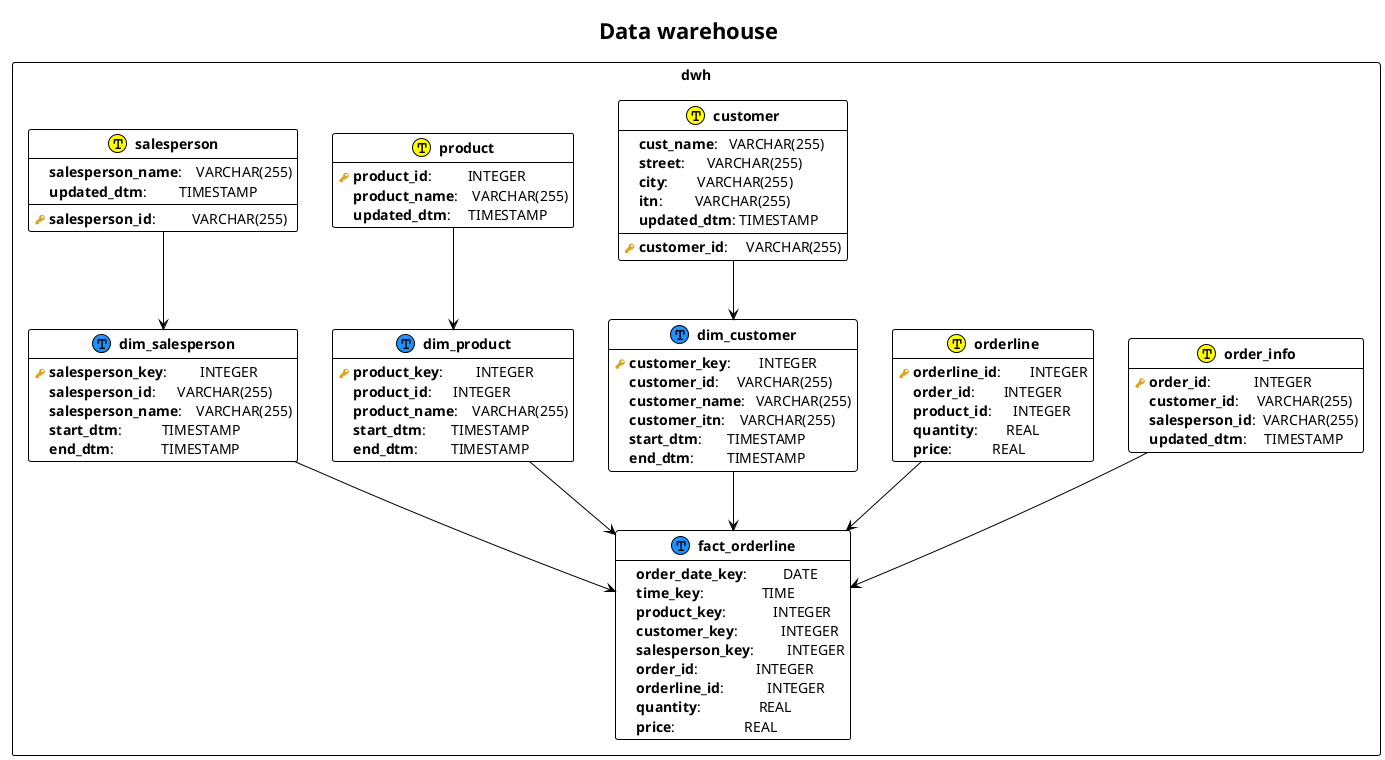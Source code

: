 @startuml
    !theme plain
    hide empty methods

    !procedure $schema($name, $slug)
        package "$name" as $slug <<Rectangle>>
    !endprocedure

    !procedure $table($name, $slug)
        entity "<b>$name</b>" as $slug << (T, DodgerBlue) >>
    !endprocedure

    !procedure $importtable($name, $slug)
        entity "<b>$name</b>" as $slug << (T, Yellow) >>
    !endprocedure

    !procedure $pk($name)
        <color:#GoldenRod><&key></color> <b>**$name**</b>
    !endprocedure

    !procedure $fk($name)
        <color:#Silver><&key></color> **$name**
    !endprocedure

    !procedure $uk($name)
        {field} <back:#Yellow> <color:#White><&media-record></color> **$name**
    !endprocedure

    !procedure $column($name)
        {field} <color:#White><&media-record></color> **$name**
    !endprocedure

    title "Data warehouse"

    $schema("dwh", "dwh") {
        $importtable("order_info", "order_info") {
            $pk("order_id"):            INTEGER
            $column("customer_id"):     VARCHAR(255)
            $column("salesperson_id"):  VARCHAR(255)
            $column("updated_dtm"):     TIMESTAMP
        }
        $importtable("orderline", "orderline") {
            $pk("orderline_id"):        INTEGER
            $column("order_id"):        INTEGER
            $column("product_id"):      INTEGER
            $column("quantity"):        REAL
            $column("price"):           REAL
        }
        $importtable("customer", "customer") {
            $pk("customer_id"):     VARCHAR(255)
            $column("cust_name"):   VARCHAR(255)
            $column("street"):      VARCHAR(255)
            $column("city"):        VARCHAR(255)
            $column("itn"):         VARCHAR(255)
            $column("updated_dtm"): TIMESTAMP
        }
        $importtable("product", "product") {
            $pk("product_id"):          INTEGER
            $column("product_name"):    VARCHAR(255)
            $column("updated_dtm"):     TIMESTAMP
        }
        $importtable("salesperson", "salesperson") {
            $pk("salesperson_id"):          VARCHAR(255)
            $column("salesperson_name"):    VARCHAR(255)
            $column("updated_dtm"):         TIMESTAMP
        }
        $table("fact_orderline", "fact_orderline") {
            $column("order_date_key"):          DATE
            $column("time_key"):                TIME
            $column("product_key"):             INTEGER
            $column("customer_key"):            INTEGER
            $column("salesperson_key"):         INTEGER
            $column("order_id"):                INTEGER
            $column("orderline_id"):            INTEGER
            $column("quantity"):                REAL
            $column("price"):                   REAL
        }
        $table("dim_customer", "dim_customer") {
            $pk("customer_key"):        INTEGER
            $column("customer_id"):     VARCHAR(255)
            $column("customer_name"):   VARCHAR(255)
            $column("customer_itn"):    VARCHAR(255)
            $column("start_dtm"):       TIMESTAMP
            $column("end_dtm"):         TIMESTAMP
        }
        $table("dim_product", "dim_product") {
            $pk("product_key"):         INTEGER
            $column("product_id"):      INTEGER
            $column("product_name"):    VARCHAR(255)
            $column("start_dtm"):       TIMESTAMP
            $column("end_dtm"):         TIMESTAMP
        }
        $table("dim_salesperson", "dim_salesperson") {
            $pk("salesperson_key"):         INTEGER
            $column("salesperson_id"):      VARCHAR(255)
            $column("salesperson_name"):    VARCHAR(255)
            $column("start_dtm"):           TIMESTAMP
            $column("end_dtm"):             TIMESTAMP
        }
    }
    dwh.customer --> dwh.dim_customer
    dwh.product --> dwh.dim_product
    dwh.salesperson --> dwh.dim_salesperson
    dwh.order_info --> dwh.fact_orderline
    dwh.orderline --> dwh.fact_orderline
    dwh.dim_customer --> dwh.fact_orderline
    dwh.dim_product --> dwh.fact_orderline
    dwh.dim_salesperson --> dwh.fact_orderline
@enduml